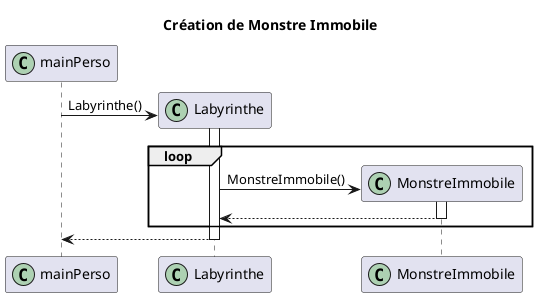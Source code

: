 @startuml 
title Création de Monstre Immobile
participant mainPerso << (C,#ADD1B2) >>
participant Labyrinthe << (C,#ADD1B2) >>
participant MonstreImmobile << (C,#ADD1B2) >>

create Labyrinthe
mainPerso -> Labyrinthe : Labyrinthe()
Activate Labyrinthe
loop
create MonstreImmobile
Labyrinthe -> MonstreImmobile : MonstreImmobile()
activate MonstreImmobile
MonstreImmobile --> Labyrinthe
deactivate MonstreImmobile
end
Labyrinthe --> mainPerso
deactivate Labyrinthe
@enduml